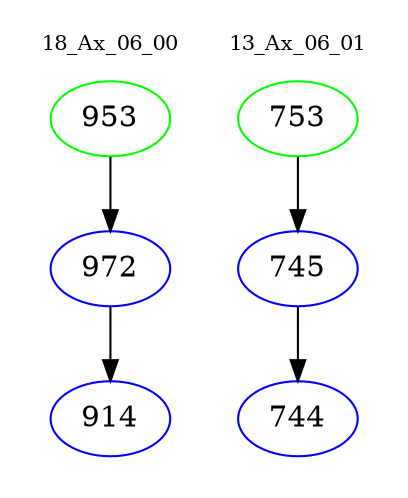 digraph{
subgraph cluster_0 {
color = white
label = "18_Ax_06_00";
fontsize=10;
T0_953 [label="953", color="green"]
T0_953 -> T0_972 [color="black"]
T0_972 [label="972", color="blue"]
T0_972 -> T0_914 [color="black"]
T0_914 [label="914", color="blue"]
}
subgraph cluster_1 {
color = white
label = "13_Ax_06_01";
fontsize=10;
T1_753 [label="753", color="green"]
T1_753 -> T1_745 [color="black"]
T1_745 [label="745", color="blue"]
T1_745 -> T1_744 [color="black"]
T1_744 [label="744", color="blue"]
}
}
